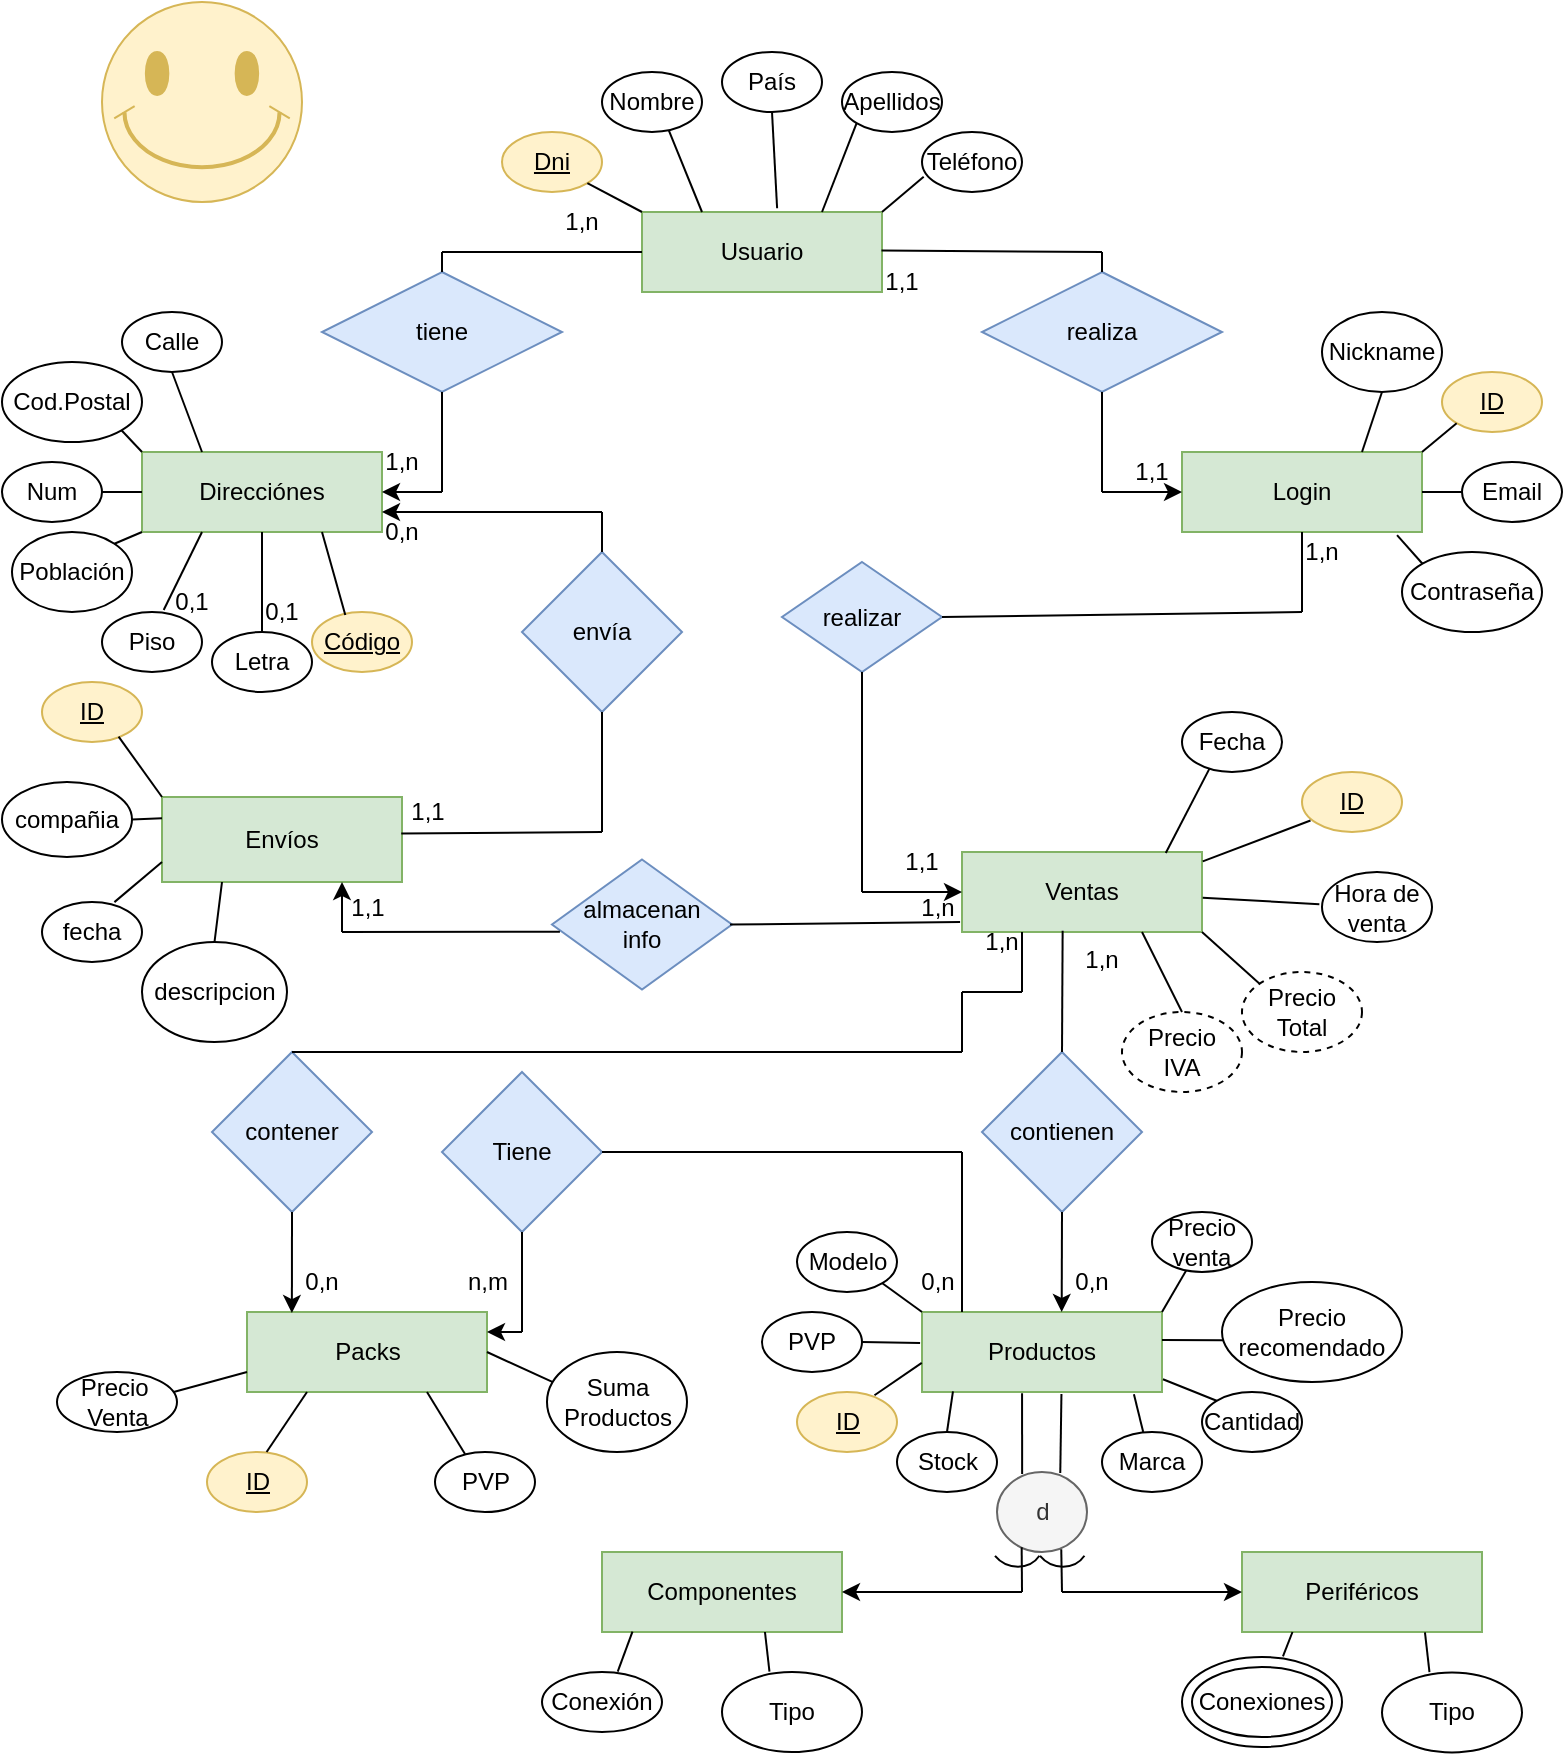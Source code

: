 <mxfile version="15.7.3" type="device"><diagram id="_kknxVskIEM-6P-uyv8n" name="Página-1"><mxGraphModel dx="1346" dy="979" grid="1" gridSize="10" guides="1" tooltips="1" connect="1" arrows="1" fold="1" page="1" pageScale="1" pageWidth="827" pageHeight="1169" math="0" shadow="0"><root><mxCell id="0"/><mxCell id="1" parent="0"/><mxCell id="7DflKbXrplyv-8Dv65Fw-1" value="Usuario" style="rounded=0;whiteSpace=wrap;html=1;fillColor=#d5e8d4;strokeColor=#82b366;" parent="1" vertex="1"><mxGeometry x="320" y="120" width="120" height="40" as="geometry"/></mxCell><mxCell id="7DflKbXrplyv-8Dv65Fw-2" value="Nombre" style="ellipse;whiteSpace=wrap;html=1;" parent="1" vertex="1"><mxGeometry x="300" y="50" width="50" height="30" as="geometry"/></mxCell><mxCell id="7DflKbXrplyv-8Dv65Fw-3" value="&lt;u&gt;Dni&lt;/u&gt;" style="ellipse;whiteSpace=wrap;html=1;fillColor=#fff2cc;strokeColor=#d6b656;" parent="1" vertex="1"><mxGeometry x="250" y="80" width="50" height="30" as="geometry"/></mxCell><mxCell id="7DflKbXrplyv-8Dv65Fw-4" value="Apellidos" style="ellipse;whiteSpace=wrap;html=1;" parent="1" vertex="1"><mxGeometry x="420" y="50" width="50" height="30" as="geometry"/></mxCell><mxCell id="7DflKbXrplyv-8Dv65Fw-5" value="País" style="ellipse;whiteSpace=wrap;html=1;" parent="1" vertex="1"><mxGeometry x="360" y="40" width="50" height="30" as="geometry"/></mxCell><mxCell id="7DflKbXrplyv-8Dv65Fw-6" value="Teléfono" style="ellipse;whiteSpace=wrap;html=1;" parent="1" vertex="1"><mxGeometry x="460" y="80" width="50" height="30" as="geometry"/></mxCell><mxCell id="7DflKbXrplyv-8Dv65Fw-7" value="" style="endArrow=none;html=1;rounded=0;exitX=1;exitY=1;exitDx=0;exitDy=0;entryX=0;entryY=0;entryDx=0;entryDy=0;" parent="1" source="7DflKbXrplyv-8Dv65Fw-3" target="7DflKbXrplyv-8Dv65Fw-1" edge="1"><mxGeometry width="50" height="50" relative="1" as="geometry"><mxPoint x="360" y="210" as="sourcePoint"/><mxPoint x="410" y="160" as="targetPoint"/></mxGeometry></mxCell><mxCell id="7DflKbXrplyv-8Dv65Fw-8" value="" style="endArrow=none;html=1;rounded=0;exitX=0.667;exitY=0.967;exitDx=0;exitDy=0;entryX=0.25;entryY=0;entryDx=0;entryDy=0;exitPerimeter=0;" parent="1" source="7DflKbXrplyv-8Dv65Fw-2" target="7DflKbXrplyv-8Dv65Fw-1" edge="1"><mxGeometry width="50" height="50" relative="1" as="geometry"><mxPoint x="360" y="210" as="sourcePoint"/><mxPoint x="410" y="160" as="targetPoint"/></mxGeometry></mxCell><mxCell id="7DflKbXrplyv-8Dv65Fw-9" value="" style="endArrow=none;html=1;rounded=0;exitX=0.5;exitY=1;exitDx=0;exitDy=0;entryX=0.563;entryY=-0.046;entryDx=0;entryDy=0;entryPerimeter=0;" parent="1" source="7DflKbXrplyv-8Dv65Fw-5" target="7DflKbXrplyv-8Dv65Fw-1" edge="1"><mxGeometry width="50" height="50" relative="1" as="geometry"><mxPoint x="360" y="210" as="sourcePoint"/><mxPoint x="410" y="160" as="targetPoint"/></mxGeometry></mxCell><mxCell id="7DflKbXrplyv-8Dv65Fw-10" value="" style="endArrow=none;html=1;rounded=0;entryX=0;entryY=1;entryDx=0;entryDy=0;" parent="1" target="7DflKbXrplyv-8Dv65Fw-4" edge="1"><mxGeometry width="50" height="50" relative="1" as="geometry"><mxPoint x="410" y="120" as="sourcePoint"/><mxPoint x="410" y="160" as="targetPoint"/></mxGeometry></mxCell><mxCell id="7DflKbXrplyv-8Dv65Fw-11" value="" style="endArrow=none;html=1;rounded=0;entryX=0.017;entryY=0.744;entryDx=0;entryDy=0;entryPerimeter=0;exitX=1;exitY=0;exitDx=0;exitDy=0;" parent="1" source="7DflKbXrplyv-8Dv65Fw-1" target="7DflKbXrplyv-8Dv65Fw-6" edge="1"><mxGeometry width="50" height="50" relative="1" as="geometry"><mxPoint x="360" y="210" as="sourcePoint"/><mxPoint x="410" y="160" as="targetPoint"/></mxGeometry></mxCell><mxCell id="7DflKbXrplyv-8Dv65Fw-12" value="Direcciónes" style="rounded=0;whiteSpace=wrap;html=1;fillColor=#d5e8d4;strokeColor=#82b366;" parent="1" vertex="1"><mxGeometry x="70" y="240" width="120" height="40" as="geometry"/></mxCell><mxCell id="7DflKbXrplyv-8Dv65Fw-13" value="tiene" style="rhombus;whiteSpace=wrap;html=1;fillColor=#dae8fc;strokeColor=#6c8ebf;" parent="1" vertex="1"><mxGeometry x="160" y="150" width="120" height="60" as="geometry"/></mxCell><mxCell id="7DflKbXrplyv-8Dv65Fw-14" value="" style="endArrow=none;html=1;rounded=0;exitX=0.5;exitY=0;exitDx=0;exitDy=0;" parent="1" source="7DflKbXrplyv-8Dv65Fw-13" edge="1"><mxGeometry width="50" height="50" relative="1" as="geometry"><mxPoint x="260" y="150" as="sourcePoint"/><mxPoint x="220" y="140" as="targetPoint"/></mxGeometry></mxCell><mxCell id="7DflKbXrplyv-8Dv65Fw-18" value="" style="endArrow=classic;html=1;rounded=0;entryX=1;entryY=0.5;entryDx=0;entryDy=0;" parent="1" target="7DflKbXrplyv-8Dv65Fw-12" edge="1"><mxGeometry width="50" height="50" relative="1" as="geometry"><mxPoint x="220" y="260" as="sourcePoint"/><mxPoint x="310" y="100" as="targetPoint"/></mxGeometry></mxCell><mxCell id="7DflKbXrplyv-8Dv65Fw-19" value="" style="endArrow=none;html=1;rounded=0;exitX=0.5;exitY=1;exitDx=0;exitDy=0;" parent="1" source="7DflKbXrplyv-8Dv65Fw-13" edge="1"><mxGeometry width="50" height="50" relative="1" as="geometry"><mxPoint x="260" y="150" as="sourcePoint"/><mxPoint x="220" y="260" as="targetPoint"/></mxGeometry></mxCell><mxCell id="7DflKbXrplyv-8Dv65Fw-26" value="realiza" style="rhombus;whiteSpace=wrap;html=1;fillColor=#dae8fc;strokeColor=#6c8ebf;" parent="1" vertex="1"><mxGeometry x="490" y="150" width="120" height="60" as="geometry"/></mxCell><mxCell id="7DflKbXrplyv-8Dv65Fw-27" value="" style="endArrow=none;html=1;rounded=0;exitX=0.5;exitY=0;exitDx=0;exitDy=0;" parent="1" source="7DflKbXrplyv-8Dv65Fw-26" edge="1"><mxGeometry width="50" height="50" relative="1" as="geometry"><mxPoint x="590" y="150" as="sourcePoint"/><mxPoint x="550" y="140" as="targetPoint"/></mxGeometry></mxCell><mxCell id="7DflKbXrplyv-8Dv65Fw-28" value="Login" style="rounded=0;whiteSpace=wrap;html=1;fillColor=#d5e8d4;strokeColor=#82b366;" parent="1" vertex="1"><mxGeometry x="590" y="240" width="120" height="40" as="geometry"/></mxCell><mxCell id="7DflKbXrplyv-8Dv65Fw-30" value="" style="endArrow=none;html=1;rounded=0;exitX=0.5;exitY=1;exitDx=0;exitDy=0;" parent="1" source="7DflKbXrplyv-8Dv65Fw-26" edge="1"><mxGeometry width="50" height="50" relative="1" as="geometry"><mxPoint x="450" y="230" as="sourcePoint"/><mxPoint x="550" y="260" as="targetPoint"/></mxGeometry></mxCell><mxCell id="7DflKbXrplyv-8Dv65Fw-31" value="" style="endArrow=classic;html=1;rounded=0;entryX=0;entryY=0.5;entryDx=0;entryDy=0;" parent="1" target="7DflKbXrplyv-8Dv65Fw-28" edge="1"><mxGeometry width="50" height="50" relative="1" as="geometry"><mxPoint x="550" y="260" as="sourcePoint"/><mxPoint x="500" y="180" as="targetPoint"/></mxGeometry></mxCell><mxCell id="7DflKbXrplyv-8Dv65Fw-36" value="Nickname" style="ellipse;whiteSpace=wrap;html=1;" parent="1" vertex="1"><mxGeometry x="660" y="170" width="60" height="40" as="geometry"/></mxCell><mxCell id="7DflKbXrplyv-8Dv65Fw-37" value="&lt;u&gt;ID&lt;/u&gt;" style="ellipse;whiteSpace=wrap;html=1;fillColor=#fff2cc;strokeColor=#d6b656;" parent="1" vertex="1"><mxGeometry x="720" y="200" width="50" height="30" as="geometry"/></mxCell><mxCell id="7DflKbXrplyv-8Dv65Fw-38" value="Email" style="ellipse;whiteSpace=wrap;html=1;" parent="1" vertex="1"><mxGeometry x="730" y="245" width="50" height="30" as="geometry"/></mxCell><mxCell id="7DflKbXrplyv-8Dv65Fw-39" value="Contraseña" style="ellipse;whiteSpace=wrap;html=1;" parent="1" vertex="1"><mxGeometry x="700" y="290" width="70" height="40" as="geometry"/></mxCell><mxCell id="7DflKbXrplyv-8Dv65Fw-40" value="" style="endArrow=none;html=1;rounded=0;entryX=0.5;entryY=1;entryDx=0;entryDy=0;exitX=0.75;exitY=0;exitDx=0;exitDy=0;" parent="1" source="7DflKbXrplyv-8Dv65Fw-28" target="7DflKbXrplyv-8Dv65Fw-36" edge="1"><mxGeometry width="50" height="50" relative="1" as="geometry"><mxPoint x="560" y="260" as="sourcePoint"/><mxPoint x="610" y="210" as="targetPoint"/></mxGeometry></mxCell><mxCell id="7DflKbXrplyv-8Dv65Fw-41" value="" style="endArrow=none;html=1;rounded=0;entryX=0;entryY=1;entryDx=0;entryDy=0;exitX=1;exitY=0;exitDx=0;exitDy=0;" parent="1" source="7DflKbXrplyv-8Dv65Fw-28" target="7DflKbXrplyv-8Dv65Fw-37" edge="1"><mxGeometry width="50" height="50" relative="1" as="geometry"><mxPoint x="560" y="260" as="sourcePoint"/><mxPoint x="610" y="210" as="targetPoint"/></mxGeometry></mxCell><mxCell id="7DflKbXrplyv-8Dv65Fw-42" value="" style="endArrow=none;html=1;rounded=0;entryX=0;entryY=0.5;entryDx=0;entryDy=0;exitX=1;exitY=0.5;exitDx=0;exitDy=0;" parent="1" source="7DflKbXrplyv-8Dv65Fw-28" target="7DflKbXrplyv-8Dv65Fw-38" edge="1"><mxGeometry width="50" height="50" relative="1" as="geometry"><mxPoint x="560" y="260" as="sourcePoint"/><mxPoint x="610" y="210" as="targetPoint"/></mxGeometry></mxCell><mxCell id="7DflKbXrplyv-8Dv65Fw-43" value="" style="endArrow=none;html=1;rounded=0;exitX=0;exitY=0;exitDx=0;exitDy=0;entryX=0.896;entryY=1.038;entryDx=0;entryDy=0;entryPerimeter=0;" parent="1" source="7DflKbXrplyv-8Dv65Fw-39" target="7DflKbXrplyv-8Dv65Fw-28" edge="1"><mxGeometry width="50" height="50" relative="1" as="geometry"><mxPoint x="560" y="260" as="sourcePoint"/><mxPoint x="610" y="210" as="targetPoint"/></mxGeometry></mxCell><mxCell id="7DflKbXrplyv-8Dv65Fw-44" value="Letra" style="ellipse;whiteSpace=wrap;html=1;" parent="1" vertex="1"><mxGeometry x="105" y="330" width="50" height="30" as="geometry"/></mxCell><mxCell id="7DflKbXrplyv-8Dv65Fw-45" value="Piso" style="ellipse;whiteSpace=wrap;html=1;" parent="1" vertex="1"><mxGeometry x="50" y="320" width="50" height="30" as="geometry"/></mxCell><mxCell id="7DflKbXrplyv-8Dv65Fw-46" value="Calle" style="ellipse;whiteSpace=wrap;html=1;" parent="1" vertex="1"><mxGeometry x="60" y="170" width="50" height="30" as="geometry"/></mxCell><mxCell id="7DflKbXrplyv-8Dv65Fw-47" value="Cod.Postal" style="ellipse;whiteSpace=wrap;html=1;" parent="1" vertex="1"><mxGeometry y="195" width="70" height="40" as="geometry"/></mxCell><mxCell id="7DflKbXrplyv-8Dv65Fw-48" value="Num" style="ellipse;whiteSpace=wrap;html=1;" parent="1" vertex="1"><mxGeometry y="245" width="50" height="30" as="geometry"/></mxCell><mxCell id="7DflKbXrplyv-8Dv65Fw-49" value="Población" style="ellipse;whiteSpace=wrap;html=1;" parent="1" vertex="1"><mxGeometry x="5" y="280" width="60" height="40" as="geometry"/></mxCell><mxCell id="7DflKbXrplyv-8Dv65Fw-50" value="" style="endArrow=none;html=1;rounded=0;exitX=0.5;exitY=1;exitDx=0;exitDy=0;entryX=0.25;entryY=0;entryDx=0;entryDy=0;" parent="1" source="7DflKbXrplyv-8Dv65Fw-46" target="7DflKbXrplyv-8Dv65Fw-12" edge="1"><mxGeometry width="50" height="50" relative="1" as="geometry"><mxPoint x="300" y="260" as="sourcePoint"/><mxPoint x="350" y="210" as="targetPoint"/></mxGeometry></mxCell><mxCell id="7DflKbXrplyv-8Dv65Fw-51" value="" style="endArrow=none;html=1;rounded=0;exitX=1;exitY=1;exitDx=0;exitDy=0;entryX=0;entryY=0;entryDx=0;entryDy=0;" parent="1" source="7DflKbXrplyv-8Dv65Fw-47" target="7DflKbXrplyv-8Dv65Fw-12" edge="1"><mxGeometry width="50" height="50" relative="1" as="geometry"><mxPoint x="300" y="260" as="sourcePoint"/><mxPoint x="350" y="210" as="targetPoint"/></mxGeometry></mxCell><mxCell id="7DflKbXrplyv-8Dv65Fw-52" value="" style="endArrow=none;html=1;rounded=0;exitX=1;exitY=0;exitDx=0;exitDy=0;entryX=0;entryY=1;entryDx=0;entryDy=0;" parent="1" source="7DflKbXrplyv-8Dv65Fw-49" target="7DflKbXrplyv-8Dv65Fw-12" edge="1"><mxGeometry width="50" height="50" relative="1" as="geometry"><mxPoint x="300" y="260" as="sourcePoint"/><mxPoint x="350" y="210" as="targetPoint"/></mxGeometry></mxCell><mxCell id="7DflKbXrplyv-8Dv65Fw-53" value="" style="endArrow=none;html=1;rounded=0;exitX=1;exitY=0.5;exitDx=0;exitDy=0;" parent="1" source="7DflKbXrplyv-8Dv65Fw-48" edge="1"><mxGeometry width="50" height="50" relative="1" as="geometry"><mxPoint x="300" y="260" as="sourcePoint"/><mxPoint x="70" y="260" as="targetPoint"/></mxGeometry></mxCell><mxCell id="7DflKbXrplyv-8Dv65Fw-54" value="" style="endArrow=none;html=1;rounded=0;exitX=0.617;exitY=-0.033;exitDx=0;exitDy=0;exitPerimeter=0;entryX=0.25;entryY=1;entryDx=0;entryDy=0;" parent="1" source="7DflKbXrplyv-8Dv65Fw-45" target="7DflKbXrplyv-8Dv65Fw-12" edge="1"><mxGeometry width="50" height="50" relative="1" as="geometry"><mxPoint x="300" y="260" as="sourcePoint"/><mxPoint x="350" y="210" as="targetPoint"/></mxGeometry></mxCell><mxCell id="7DflKbXrplyv-8Dv65Fw-55" value="" style="endArrow=none;html=1;rounded=0;exitX=0.5;exitY=0;exitDx=0;exitDy=0;entryX=0.5;entryY=1;entryDx=0;entryDy=0;" parent="1" source="7DflKbXrplyv-8Dv65Fw-44" target="7DflKbXrplyv-8Dv65Fw-12" edge="1"><mxGeometry width="50" height="50" relative="1" as="geometry"><mxPoint x="300" y="260" as="sourcePoint"/><mxPoint x="350" y="210" as="targetPoint"/></mxGeometry></mxCell><mxCell id="7DflKbXrplyv-8Dv65Fw-56" value="&lt;u&gt;Código&lt;/u&gt;" style="ellipse;whiteSpace=wrap;html=1;fillColor=#fff2cc;strokeColor=#d6b656;" parent="1" vertex="1"><mxGeometry x="155" y="320" width="50" height="30" as="geometry"/></mxCell><mxCell id="7DflKbXrplyv-8Dv65Fw-57" value="" style="endArrow=none;html=1;rounded=0;exitX=0.333;exitY=0.05;exitDx=0;exitDy=0;exitPerimeter=0;entryX=0.75;entryY=1;entryDx=0;entryDy=0;" parent="1" source="7DflKbXrplyv-8Dv65Fw-56" target="7DflKbXrplyv-8Dv65Fw-12" edge="1"><mxGeometry width="50" height="50" relative="1" as="geometry"><mxPoint x="300" y="260" as="sourcePoint"/><mxPoint x="350" y="210" as="targetPoint"/></mxGeometry></mxCell><mxCell id="7DflKbXrplyv-8Dv65Fw-58" value="Ventas" style="rounded=0;whiteSpace=wrap;html=1;fillColor=#d5e8d4;strokeColor=#82b366;" parent="1" vertex="1"><mxGeometry x="480" y="440" width="120" height="40" as="geometry"/></mxCell><mxCell id="7DflKbXrplyv-8Dv65Fw-60" value="&lt;u&gt;ID&lt;/u&gt;" style="ellipse;whiteSpace=wrap;html=1;fillColor=#fff2cc;strokeColor=#d6b656;" parent="1" vertex="1"><mxGeometry x="650" y="400" width="50" height="30" as="geometry"/></mxCell><mxCell id="7DflKbXrplyv-8Dv65Fw-61" value="Fecha" style="ellipse;whiteSpace=wrap;html=1;" parent="1" vertex="1"><mxGeometry x="590" y="370" width="50" height="30" as="geometry"/></mxCell><mxCell id="7DflKbXrplyv-8Dv65Fw-62" value="Hora de venta" style="ellipse;whiteSpace=wrap;html=1;" parent="1" vertex="1"><mxGeometry x="660" y="450" width="55" height="35" as="geometry"/></mxCell><mxCell id="7DflKbXrplyv-8Dv65Fw-63" value="Precio Total" style="ellipse;whiteSpace=wrap;html=1;dashed=1;" parent="1" vertex="1"><mxGeometry x="620" y="500" width="60" height="40" as="geometry"/></mxCell><mxCell id="7DflKbXrplyv-8Dv65Fw-64" value="Precio&lt;br&gt;IVA" style="ellipse;whiteSpace=wrap;html=1;dashed=1;" parent="1" vertex="1"><mxGeometry x="560" y="520" width="60" height="40" as="geometry"/></mxCell><mxCell id="7DflKbXrplyv-8Dv65Fw-65" value="" style="endArrow=none;html=1;rounded=0;exitX=0.849;exitY=0.013;exitDx=0;exitDy=0;entryX=0.276;entryY=0.94;entryDx=0;entryDy=0;exitPerimeter=0;entryPerimeter=0;" parent="1" source="7DflKbXrplyv-8Dv65Fw-58" target="7DflKbXrplyv-8Dv65Fw-61" edge="1"><mxGeometry width="50" height="50" relative="1" as="geometry"><mxPoint x="460" y="430" as="sourcePoint"/><mxPoint x="510" y="380" as="targetPoint"/></mxGeometry></mxCell><mxCell id="7DflKbXrplyv-8Dv65Fw-67" value="" style="endArrow=none;html=1;rounded=0;entryX=0.085;entryY=0.809;entryDx=0;entryDy=0;entryPerimeter=0;exitX=1.003;exitY=0.118;exitDx=0;exitDy=0;exitPerimeter=0;" parent="1" source="7DflKbXrplyv-8Dv65Fw-58" target="7DflKbXrplyv-8Dv65Fw-60" edge="1"><mxGeometry width="50" height="50" relative="1" as="geometry"><mxPoint x="550" y="440" as="sourcePoint"/><mxPoint x="600" y="390" as="targetPoint"/></mxGeometry></mxCell><mxCell id="7DflKbXrplyv-8Dv65Fw-68" value="" style="endArrow=none;html=1;rounded=0;exitX=-0.024;exitY=0.46;exitDx=0;exitDy=0;exitPerimeter=0;entryX=1.003;entryY=0.572;entryDx=0;entryDy=0;entryPerimeter=0;" parent="1" source="7DflKbXrplyv-8Dv65Fw-62" target="7DflKbXrplyv-8Dv65Fw-58" edge="1"><mxGeometry width="50" height="50" relative="1" as="geometry"><mxPoint x="580" y="460" as="sourcePoint"/><mxPoint x="630" y="410" as="targetPoint"/></mxGeometry></mxCell><mxCell id="7DflKbXrplyv-8Dv65Fw-69" value="" style="endArrow=none;html=1;rounded=0;exitX=0;exitY=0;exitDx=0;exitDy=0;entryX=1;entryY=1;entryDx=0;entryDy=0;" parent="1" source="7DflKbXrplyv-8Dv65Fw-63" target="7DflKbXrplyv-8Dv65Fw-58" edge="1"><mxGeometry width="50" height="50" relative="1" as="geometry"><mxPoint x="580" y="460" as="sourcePoint"/><mxPoint x="630" y="410" as="targetPoint"/></mxGeometry></mxCell><mxCell id="7DflKbXrplyv-8Dv65Fw-70" value="realizar" style="rhombus;whiteSpace=wrap;html=1;fillColor=#dae8fc;strokeColor=#6c8ebf;" parent="1" vertex="1"><mxGeometry x="390" y="295" width="80" height="55" as="geometry"/></mxCell><mxCell id="7DflKbXrplyv-8Dv65Fw-72" value="" style="endArrow=classic;html=1;rounded=0;entryX=0;entryY=0.5;entryDx=0;entryDy=0;" parent="1" target="7DflKbXrplyv-8Dv65Fw-58" edge="1"><mxGeometry width="50" height="50" relative="1" as="geometry"><mxPoint x="430" y="460" as="sourcePoint"/><mxPoint x="520" y="360" as="targetPoint"/></mxGeometry></mxCell><mxCell id="7DflKbXrplyv-8Dv65Fw-73" value="" style="endArrow=none;html=1;rounded=0;entryX=0.5;entryY=1;entryDx=0;entryDy=0;" parent="1" target="7DflKbXrplyv-8Dv65Fw-70" edge="1"><mxGeometry width="50" height="50" relative="1" as="geometry"><mxPoint x="430" y="460" as="sourcePoint"/><mxPoint x="520" y="360" as="targetPoint"/></mxGeometry></mxCell><mxCell id="7DflKbXrplyv-8Dv65Fw-74" value="1,n" style="text;html=1;strokeColor=none;fillColor=none;align=center;verticalAlign=middle;whiteSpace=wrap;rounded=0;" parent="1" vertex="1"><mxGeometry x="630" y="275" width="60" height="30" as="geometry"/></mxCell><mxCell id="7DflKbXrplyv-8Dv65Fw-75" value="1,1" style="text;html=1;strokeColor=none;fillColor=none;align=center;verticalAlign=middle;whiteSpace=wrap;rounded=0;" parent="1" vertex="1"><mxGeometry x="430" y="430" width="60" height="30" as="geometry"/></mxCell><mxCell id="7DflKbXrplyv-8Dv65Fw-76" value="Productos" style="rounded=0;whiteSpace=wrap;html=1;fillColor=#d5e8d4;strokeColor=#82b366;" parent="1" vertex="1"><mxGeometry x="460" y="670" width="120" height="40" as="geometry"/></mxCell><mxCell id="7DflKbXrplyv-8Dv65Fw-77" value="d" style="ellipse;whiteSpace=wrap;html=1;fillColor=#f5f5f5;fontColor=#333333;strokeColor=#666666;" parent="1" vertex="1"><mxGeometry x="497.5" y="750" width="45" height="40" as="geometry"/></mxCell><mxCell id="7DflKbXrplyv-8Dv65Fw-78" value="" style="endArrow=none;html=1;rounded=0;exitX=0.417;exitY=1.017;exitDx=0;exitDy=0;exitPerimeter=0;entryX=0.279;entryY=0.025;entryDx=0;entryDy=0;entryPerimeter=0;" parent="1" source="7DflKbXrplyv-8Dv65Fw-76" target="7DflKbXrplyv-8Dv65Fw-77" edge="1"><mxGeometry width="50" height="50" relative="1" as="geometry"><mxPoint x="460" y="790" as="sourcePoint"/><mxPoint x="510" y="740" as="targetPoint"/></mxGeometry></mxCell><mxCell id="7DflKbXrplyv-8Dv65Fw-79" value="" style="endArrow=none;html=1;rounded=0;entryX=0.703;entryY=0.013;entryDx=0;entryDy=0;entryPerimeter=0;exitX=0.581;exitY=1.025;exitDx=0;exitDy=0;exitPerimeter=0;" parent="1" source="7DflKbXrplyv-8Dv65Fw-76" target="7DflKbXrplyv-8Dv65Fw-77" edge="1"><mxGeometry width="50" height="50" relative="1" as="geometry"><mxPoint x="450" y="780" as="sourcePoint"/><mxPoint x="500" y="730" as="targetPoint"/></mxGeometry></mxCell><mxCell id="7DflKbXrplyv-8Dv65Fw-80" value="Componentes" style="rounded=0;whiteSpace=wrap;html=1;fillColor=#d5e8d4;strokeColor=#82b366;" parent="1" vertex="1"><mxGeometry x="300" y="790" width="120" height="40" as="geometry"/></mxCell><mxCell id="7DflKbXrplyv-8Dv65Fw-81" value="Periféricos" style="rounded=0;whiteSpace=wrap;html=1;fillColor=#d5e8d4;strokeColor=#82b366;" parent="1" vertex="1"><mxGeometry x="620" y="790" width="120" height="40" as="geometry"/></mxCell><mxCell id="7DflKbXrplyv-8Dv65Fw-82" value="" style="endArrow=none;html=1;rounded=0;exitX=0.274;exitY=0.942;exitDx=0;exitDy=0;exitPerimeter=0;" parent="1" source="7DflKbXrplyv-8Dv65Fw-77" edge="1"><mxGeometry width="50" height="50" relative="1" as="geometry"><mxPoint x="510" y="790" as="sourcePoint"/><mxPoint x="510" y="810" as="targetPoint"/></mxGeometry></mxCell><mxCell id="7DflKbXrplyv-8Dv65Fw-83" value="" style="endArrow=none;html=1;rounded=0;exitX=0.714;exitY=0.966;exitDx=0;exitDy=0;exitPerimeter=0;" parent="1" source="7DflKbXrplyv-8Dv65Fw-77" edge="1"><mxGeometry width="50" height="50" relative="1" as="geometry"><mxPoint x="470" y="800" as="sourcePoint"/><mxPoint x="530" y="810" as="targetPoint"/></mxGeometry></mxCell><mxCell id="7DflKbXrplyv-8Dv65Fw-84" value="" style="endArrow=classic;html=1;rounded=0;entryX=1;entryY=0.5;entryDx=0;entryDy=0;" parent="1" target="7DflKbXrplyv-8Dv65Fw-80" edge="1"><mxGeometry width="50" height="50" relative="1" as="geometry"><mxPoint x="510" y="810" as="sourcePoint"/><mxPoint x="520" y="740" as="targetPoint"/></mxGeometry></mxCell><mxCell id="7DflKbXrplyv-8Dv65Fw-85" value="" style="endArrow=classic;html=1;rounded=0;entryX=0;entryY=0.5;entryDx=0;entryDy=0;" parent="1" target="7DflKbXrplyv-8Dv65Fw-81" edge="1"><mxGeometry width="50" height="50" relative="1" as="geometry"><mxPoint x="530" y="810" as="sourcePoint"/><mxPoint x="570" y="740" as="targetPoint"/></mxGeometry></mxCell><mxCell id="7DflKbXrplyv-8Dv65Fw-86" value="Modelo" style="ellipse;whiteSpace=wrap;html=1;" parent="1" vertex="1"><mxGeometry x="397.5" y="630" width="50" height="30" as="geometry"/></mxCell><mxCell id="7DflKbXrplyv-8Dv65Fw-87" value="PVP" style="ellipse;whiteSpace=wrap;html=1;" parent="1" vertex="1"><mxGeometry x="380" y="670" width="50" height="30" as="geometry"/></mxCell><mxCell id="7DflKbXrplyv-8Dv65Fw-88" value="&lt;u&gt;ID&lt;/u&gt;" style="ellipse;whiteSpace=wrap;html=1;fillColor=#fff2cc;strokeColor=#d6b656;" parent="1" vertex="1"><mxGeometry x="397.5" y="710" width="50" height="30" as="geometry"/></mxCell><mxCell id="7DflKbXrplyv-8Dv65Fw-89" value="Stock" style="ellipse;whiteSpace=wrap;html=1;" parent="1" vertex="1"><mxGeometry x="447.5" y="730" width="50" height="30" as="geometry"/></mxCell><mxCell id="7DflKbXrplyv-8Dv65Fw-90" value="Precio&lt;br&gt;venta" style="ellipse;whiteSpace=wrap;html=1;" parent="1" vertex="1"><mxGeometry x="575" y="620" width="50" height="30" as="geometry"/></mxCell><mxCell id="7DflKbXrplyv-8Dv65Fw-91" value="Cantidad" style="ellipse;whiteSpace=wrap;html=1;" parent="1" vertex="1"><mxGeometry x="600" y="710" width="50" height="30" as="geometry"/></mxCell><mxCell id="7DflKbXrplyv-8Dv65Fw-92" value="Marca" style="ellipse;whiteSpace=wrap;html=1;" parent="1" vertex="1"><mxGeometry x="550" y="730" width="50" height="30" as="geometry"/></mxCell><mxCell id="7DflKbXrplyv-8Dv65Fw-93" value="Precio&lt;br&gt;recomendado" style="ellipse;whiteSpace=wrap;html=1;" parent="1" vertex="1"><mxGeometry x="610" y="655" width="90" height="50" as="geometry"/></mxCell><mxCell id="7DflKbXrplyv-8Dv65Fw-94" value="" style="endArrow=none;html=1;rounded=0;entryX=0;entryY=0;entryDx=0;entryDy=0;exitX=1;exitY=1;exitDx=0;exitDy=0;" parent="1" source="7DflKbXrplyv-8Dv65Fw-86" target="7DflKbXrplyv-8Dv65Fw-76" edge="1"><mxGeometry width="50" height="50" relative="1" as="geometry"><mxPoint x="430" y="660" as="sourcePoint"/><mxPoint x="410" y="660" as="targetPoint"/></mxGeometry></mxCell><mxCell id="7DflKbXrplyv-8Dv65Fw-95" value="" style="endArrow=none;html=1;rounded=0;exitX=1;exitY=0.5;exitDx=0;exitDy=0;entryX=-0.008;entryY=0.386;entryDx=0;entryDy=0;entryPerimeter=0;" parent="1" source="7DflKbXrplyv-8Dv65Fw-87" target="7DflKbXrplyv-8Dv65Fw-76" edge="1"><mxGeometry width="50" height="50" relative="1" as="geometry"><mxPoint x="370" y="700" as="sourcePoint"/><mxPoint x="420" y="650" as="targetPoint"/></mxGeometry></mxCell><mxCell id="7DflKbXrplyv-8Dv65Fw-96" value="" style="endArrow=none;html=1;rounded=0;exitX=-0.001;exitY=0.636;exitDx=0;exitDy=0;exitPerimeter=0;entryX=0.775;entryY=0.054;entryDx=0;entryDy=0;entryPerimeter=0;" parent="1" source="7DflKbXrplyv-8Dv65Fw-76" target="7DflKbXrplyv-8Dv65Fw-88" edge="1"><mxGeometry width="50" height="50" relative="1" as="geometry"><mxPoint x="370" y="700" as="sourcePoint"/><mxPoint x="420" y="650" as="targetPoint"/></mxGeometry></mxCell><mxCell id="7DflKbXrplyv-8Dv65Fw-97" value="" style="endArrow=none;html=1;rounded=0;exitX=0.5;exitY=0;exitDx=0;exitDy=0;entryX=0.129;entryY=0.991;entryDx=0;entryDy=0;entryPerimeter=0;" parent="1" source="7DflKbXrplyv-8Dv65Fw-89" target="7DflKbXrplyv-8Dv65Fw-76" edge="1"><mxGeometry width="50" height="50" relative="1" as="geometry"><mxPoint x="370" y="700" as="sourcePoint"/><mxPoint x="420" y="650" as="targetPoint"/></mxGeometry></mxCell><mxCell id="7DflKbXrplyv-8Dv65Fw-98" value="" style="endArrow=none;html=1;rounded=0;exitX=0.412;exitY=0;exitDx=0;exitDy=0;exitPerimeter=0;entryX=0.883;entryY=1.028;entryDx=0;entryDy=0;entryPerimeter=0;" parent="1" source="7DflKbXrplyv-8Dv65Fw-92" target="7DflKbXrplyv-8Dv65Fw-76" edge="1"><mxGeometry width="50" height="50" relative="1" as="geometry"><mxPoint x="530" y="680" as="sourcePoint"/><mxPoint x="580" y="630" as="targetPoint"/></mxGeometry></mxCell><mxCell id="7DflKbXrplyv-8Dv65Fw-99" value="" style="endArrow=none;html=1;rounded=0;exitX=0;exitY=0;exitDx=0;exitDy=0;entryX=1.004;entryY=0.84;entryDx=0;entryDy=0;entryPerimeter=0;" parent="1" source="7DflKbXrplyv-8Dv65Fw-91" target="7DflKbXrplyv-8Dv65Fw-76" edge="1"><mxGeometry width="50" height="50" relative="1" as="geometry"><mxPoint x="530" y="710" as="sourcePoint"/><mxPoint x="580" y="660" as="targetPoint"/></mxGeometry></mxCell><mxCell id="7DflKbXrplyv-8Dv65Fw-100" value="" style="endArrow=none;html=1;rounded=0;entryX=0.006;entryY=0.583;entryDx=0;entryDy=0;entryPerimeter=0;" parent="1" target="7DflKbXrplyv-8Dv65Fw-93" edge="1"><mxGeometry width="50" height="50" relative="1" as="geometry"><mxPoint x="580" y="684" as="sourcePoint"/><mxPoint x="590" y="670" as="targetPoint"/></mxGeometry></mxCell><mxCell id="7DflKbXrplyv-8Dv65Fw-102" value="" style="endArrow=none;html=1;rounded=0;exitX=1;exitY=0;exitDx=0;exitDy=0;entryX=0.343;entryY=0.972;entryDx=0;entryDy=0;entryPerimeter=0;" parent="1" source="7DflKbXrplyv-8Dv65Fw-76" target="7DflKbXrplyv-8Dv65Fw-90" edge="1"><mxGeometry width="50" height="50" relative="1" as="geometry"><mxPoint x="540" y="720" as="sourcePoint"/><mxPoint x="590" y="670" as="targetPoint"/></mxGeometry></mxCell><mxCell id="7DflKbXrplyv-8Dv65Fw-104" value="Conexión" style="ellipse;whiteSpace=wrap;html=1;" parent="1" vertex="1"><mxGeometry x="270" y="850" width="60" height="30" as="geometry"/></mxCell><mxCell id="7DflKbXrplyv-8Dv65Fw-105" value="" style="endArrow=none;html=1;rounded=0;entryX=1;entryY=0.5;entryDx=0;entryDy=0;" parent="1" target="7DflKbXrplyv-8Dv65Fw-70" edge="1"><mxGeometry width="50" height="50" relative="1" as="geometry"><mxPoint x="650" y="320" as="sourcePoint"/><mxPoint x="470" y="320" as="targetPoint"/></mxGeometry></mxCell><mxCell id="7DflKbXrplyv-8Dv65Fw-106" value="Tipo" style="ellipse;whiteSpace=wrap;html=1;" parent="1" vertex="1"><mxGeometry x="360" y="850" width="70" height="40" as="geometry"/></mxCell><mxCell id="7DflKbXrplyv-8Dv65Fw-108" value="" style="endArrow=none;html=1;rounded=0;exitX=0.339;exitY=-0.004;exitDx=0;exitDy=0;exitPerimeter=0;entryX=0.679;entryY=1;entryDx=0;entryDy=0;entryPerimeter=0;" parent="1" source="7DflKbXrplyv-8Dv65Fw-106" target="7DflKbXrplyv-8Dv65Fw-80" edge="1"><mxGeometry width="50" height="50" relative="1" as="geometry"><mxPoint x="460" y="830" as="sourcePoint"/><mxPoint x="510" y="780" as="targetPoint"/></mxGeometry></mxCell><mxCell id="7DflKbXrplyv-8Dv65Fw-109" value="" style="endArrow=none;html=1;rounded=0;exitX=0.631;exitY=-0.006;exitDx=0;exitDy=0;exitPerimeter=0;entryX=0.127;entryY=0.995;entryDx=0;entryDy=0;entryPerimeter=0;" parent="1" source="7DflKbXrplyv-8Dv65Fw-104" target="7DflKbXrplyv-8Dv65Fw-80" edge="1"><mxGeometry width="50" height="50" relative="1" as="geometry"><mxPoint x="270" y="860" as="sourcePoint"/><mxPoint x="320" y="810" as="targetPoint"/></mxGeometry></mxCell><mxCell id="7DflKbXrplyv-8Dv65Fw-110" value="Conexión" style="ellipse;whiteSpace=wrap;html=1;" parent="1" vertex="1"><mxGeometry x="590" y="842.5" width="80" height="45" as="geometry"/></mxCell><mxCell id="7DflKbXrplyv-8Dv65Fw-111" value="Tipo" style="ellipse;whiteSpace=wrap;html=1;" parent="1" vertex="1"><mxGeometry x="690" y="850.2" width="70" height="40" as="geometry"/></mxCell><mxCell id="7DflKbXrplyv-8Dv65Fw-113" value="" style="endArrow=none;html=1;rounded=0;exitX=0.339;exitY=-0.004;exitDx=0;exitDy=0;exitPerimeter=0;entryX=0.679;entryY=1;entryDx=0;entryDy=0;entryPerimeter=0;" parent="1" source="7DflKbXrplyv-8Dv65Fw-111" edge="1"><mxGeometry width="50" height="50" relative="1" as="geometry"><mxPoint x="790" y="830.2" as="sourcePoint"/><mxPoint x="711.48" y="830.2" as="targetPoint"/></mxGeometry></mxCell><mxCell id="7DflKbXrplyv-8Dv65Fw-114" value="" style="endArrow=none;html=1;rounded=0;exitX=0.631;exitY=-0.006;exitDx=0;exitDy=0;exitPerimeter=0;entryX=0.127;entryY=0.995;entryDx=0;entryDy=0;entryPerimeter=0;" parent="1" source="7DflKbXrplyv-8Dv65Fw-110" edge="1"><mxGeometry width="50" height="50" relative="1" as="geometry"><mxPoint x="600" y="860.2" as="sourcePoint"/><mxPoint x="645.24" y="830" as="targetPoint"/></mxGeometry></mxCell><mxCell id="7DflKbXrplyv-8Dv65Fw-115" value="Conexiones" style="ellipse;whiteSpace=wrap;html=1;" parent="1" vertex="1"><mxGeometry x="595" y="847.5" width="70" height="35" as="geometry"/></mxCell><mxCell id="7DflKbXrplyv-8Dv65Fw-116" value="Packs" style="rounded=0;whiteSpace=wrap;html=1;fillColor=#d5e8d4;strokeColor=#82b366;" parent="1" vertex="1"><mxGeometry x="122.5" y="670" width="120" height="40" as="geometry"/></mxCell><mxCell id="7DflKbXrplyv-8Dv65Fw-122" value="Precio&amp;nbsp;&lt;br&gt;Venta" style="ellipse;whiteSpace=wrap;html=1;" parent="1" vertex="1"><mxGeometry x="27.5" y="700" width="60" height="30" as="geometry"/></mxCell><mxCell id="7DflKbXrplyv-8Dv65Fw-123" value="&lt;u&gt;ID&lt;/u&gt;" style="ellipse;whiteSpace=wrap;html=1;fillColor=#fff2cc;strokeColor=#d6b656;" parent="1" vertex="1"><mxGeometry x="102.5" y="740" width="50" height="30" as="geometry"/></mxCell><mxCell id="7DflKbXrplyv-8Dv65Fw-124" value="PVP" style="ellipse;whiteSpace=wrap;html=1;" parent="1" vertex="1"><mxGeometry x="216.5" y="740" width="50" height="30" as="geometry"/></mxCell><mxCell id="7DflKbXrplyv-8Dv65Fw-125" value="Suma&lt;br&gt;Productos" style="ellipse;whiteSpace=wrap;html=1;" parent="1" vertex="1"><mxGeometry x="272.5" y="690" width="70" height="50" as="geometry"/></mxCell><mxCell id="7DflKbXrplyv-8Dv65Fw-126" value="" style="endArrow=none;html=1;rounded=0;exitX=0.972;exitY=0.333;exitDx=0;exitDy=0;entryX=0;entryY=0.75;entryDx=0;entryDy=0;exitPerimeter=0;" parent="1" source="7DflKbXrplyv-8Dv65Fw-122" target="7DflKbXrplyv-8Dv65Fw-116" edge="1"><mxGeometry width="50" height="50" relative="1" as="geometry"><mxPoint x="112.5" y="720" as="sourcePoint"/><mxPoint x="162.5" y="670" as="targetPoint"/></mxGeometry></mxCell><mxCell id="7DflKbXrplyv-8Dv65Fw-127" value="" style="endArrow=none;html=1;rounded=0;exitX=0.596;exitY=0;exitDx=0;exitDy=0;exitPerimeter=0;entryX=0.25;entryY=1;entryDx=0;entryDy=0;" parent="1" source="7DflKbXrplyv-8Dv65Fw-123" target="7DflKbXrplyv-8Dv65Fw-116" edge="1"><mxGeometry width="50" height="50" relative="1" as="geometry"><mxPoint x="82.5" y="740" as="sourcePoint"/><mxPoint x="132.5" y="690" as="targetPoint"/></mxGeometry></mxCell><mxCell id="7DflKbXrplyv-8Dv65Fw-128" value="" style="endArrow=none;html=1;rounded=0;exitX=0.3;exitY=0.033;exitDx=0;exitDy=0;entryX=0.75;entryY=1;entryDx=0;entryDy=0;exitPerimeter=0;" parent="1" source="7DflKbXrplyv-8Dv65Fw-124" target="7DflKbXrplyv-8Dv65Fw-116" edge="1"><mxGeometry width="50" height="50" relative="1" as="geometry"><mxPoint x="152.5" y="740" as="sourcePoint"/><mxPoint x="202.5" y="690" as="targetPoint"/></mxGeometry></mxCell><mxCell id="7DflKbXrplyv-8Dv65Fw-129" value="" style="endArrow=none;html=1;rounded=0;entryX=0.038;entryY=0.299;entryDx=0;entryDy=0;entryPerimeter=0;exitX=1;exitY=0.5;exitDx=0;exitDy=0;" parent="1" source="7DflKbXrplyv-8Dv65Fw-116" target="7DflKbXrplyv-8Dv65Fw-125" edge="1"><mxGeometry width="50" height="50" relative="1" as="geometry"><mxPoint x="252.5" y="680" as="sourcePoint"/><mxPoint x="202.5" y="690" as="targetPoint"/></mxGeometry></mxCell><mxCell id="7DflKbXrplyv-8Dv65Fw-172" value="Tiene" style="rhombus;whiteSpace=wrap;html=1;fillColor=#dae8fc;strokeColor=#6c8ebf;" parent="1" vertex="1"><mxGeometry x="220" y="550" width="80" height="80" as="geometry"/></mxCell><mxCell id="7DflKbXrplyv-8Dv65Fw-173" value="" style="endArrow=none;html=1;rounded=0;exitX=0.5;exitY=1;exitDx=0;exitDy=0;" parent="1" source="7DflKbXrplyv-8Dv65Fw-172" edge="1"><mxGeometry width="50" height="50" relative="1" as="geometry"><mxPoint x="240" y="520" as="sourcePoint"/><mxPoint x="260" y="680" as="targetPoint"/></mxGeometry></mxCell><mxCell id="7DflKbXrplyv-8Dv65Fw-174" value="" style="endArrow=classic;html=1;rounded=0;entryX=1;entryY=0.25;entryDx=0;entryDy=0;" parent="1" target="7DflKbXrplyv-8Dv65Fw-116" edge="1"><mxGeometry width="50" height="50" relative="1" as="geometry"><mxPoint x="260" y="680" as="sourcePoint"/><mxPoint x="190" y="490" as="targetPoint"/></mxGeometry></mxCell><mxCell id="7DflKbXrplyv-8Dv65Fw-175" value="" style="endArrow=none;html=1;rounded=0;exitX=1;exitY=0.5;exitDx=0;exitDy=0;" parent="1" source="7DflKbXrplyv-8Dv65Fw-172" edge="1"><mxGeometry width="50" height="50" relative="1" as="geometry"><mxPoint x="410" y="550" as="sourcePoint"/><mxPoint x="480" y="590" as="targetPoint"/></mxGeometry></mxCell><mxCell id="7DflKbXrplyv-8Dv65Fw-177" value="n,m" style="text;html=1;strokeColor=none;fillColor=none;align=center;verticalAlign=middle;whiteSpace=wrap;rounded=0;" parent="1" vertex="1"><mxGeometry x="212.5" y="640" width="60" height="30" as="geometry"/></mxCell><mxCell id="7DflKbXrplyv-8Dv65Fw-178" value="0,n" style="text;html=1;strokeColor=none;fillColor=none;align=center;verticalAlign=middle;whiteSpace=wrap;rounded=0;" parent="1" vertex="1"><mxGeometry x="437.5" y="640" width="60" height="30" as="geometry"/></mxCell><mxCell id="7DflKbXrplyv-8Dv65Fw-179" value="" style="endArrow=none;html=1;rounded=0;entryX=0.5;entryY=0;entryDx=0;entryDy=0;exitX=0.75;exitY=1;exitDx=0;exitDy=0;" parent="1" source="7DflKbXrplyv-8Dv65Fw-58" target="7DflKbXrplyv-8Dv65Fw-64" edge="1"><mxGeometry width="50" height="50" relative="1" as="geometry"><mxPoint x="360" y="580" as="sourcePoint"/><mxPoint x="410" y="530" as="targetPoint"/></mxGeometry></mxCell><mxCell id="jfQyHvHd9h9pf3Z2T7m5-1" value="Envíos" style="rounded=0;whiteSpace=wrap;html=1;fillColor=#d5e8d4;strokeColor=#82b366;" vertex="1" parent="1"><mxGeometry x="80" y="412.5" width="120" height="42.5" as="geometry"/></mxCell><mxCell id="jfQyHvHd9h9pf3Z2T7m5-2" value="&lt;u&gt;ID&lt;/u&gt;" style="ellipse;whiteSpace=wrap;html=1;fillColor=#fff2cc;strokeColor=#d6b656;" vertex="1" parent="1"><mxGeometry x="20" y="355" width="50" height="30" as="geometry"/></mxCell><mxCell id="jfQyHvHd9h9pf3Z2T7m5-3" value="compañia" style="ellipse;whiteSpace=wrap;html=1;" vertex="1" parent="1"><mxGeometry y="405" width="65" height="37.5" as="geometry"/></mxCell><mxCell id="jfQyHvHd9h9pf3Z2T7m5-4" value="fecha" style="ellipse;whiteSpace=wrap;html=1;" vertex="1" parent="1"><mxGeometry x="20" y="465" width="50" height="30" as="geometry"/></mxCell><mxCell id="jfQyHvHd9h9pf3Z2T7m5-5" value="descripcion" style="ellipse;whiteSpace=wrap;html=1;" vertex="1" parent="1"><mxGeometry x="70" y="485" width="72.5" height="50" as="geometry"/></mxCell><mxCell id="jfQyHvHd9h9pf3Z2T7m5-6" value="" style="endArrow=none;html=1;rounded=0;exitX=0.5;exitY=0;exitDx=0;exitDy=0;entryX=0.25;entryY=1;entryDx=0;entryDy=0;" edge="1" parent="1" source="jfQyHvHd9h9pf3Z2T7m5-5" target="jfQyHvHd9h9pf3Z2T7m5-1"><mxGeometry width="50" height="50" relative="1" as="geometry"><mxPoint x="190" y="495" as="sourcePoint"/><mxPoint x="240" y="445" as="targetPoint"/></mxGeometry></mxCell><mxCell id="jfQyHvHd9h9pf3Z2T7m5-7" value="" style="endArrow=none;html=1;rounded=0;exitX=0.724;exitY=0.002;exitDx=0;exitDy=0;exitPerimeter=0;" edge="1" parent="1" source="jfQyHvHd9h9pf3Z2T7m5-4"><mxGeometry width="50" height="50" relative="1" as="geometry"><mxPoint x="60" y="470" as="sourcePoint"/><mxPoint x="80" y="445" as="targetPoint"/></mxGeometry></mxCell><mxCell id="jfQyHvHd9h9pf3Z2T7m5-8" value="" style="endArrow=none;html=1;rounded=0;exitX=1;exitY=0.5;exitDx=0;exitDy=0;entryX=0;entryY=0.25;entryDx=0;entryDy=0;" edge="1" parent="1" source="jfQyHvHd9h9pf3Z2T7m5-3" target="jfQyHvHd9h9pf3Z2T7m5-1"><mxGeometry width="50" height="50" relative="1" as="geometry"><mxPoint x="190" y="495" as="sourcePoint"/><mxPoint x="240" y="445" as="targetPoint"/></mxGeometry></mxCell><mxCell id="jfQyHvHd9h9pf3Z2T7m5-9" value="" style="endArrow=none;html=1;rounded=0;exitX=0.766;exitY=0.91;exitDx=0;exitDy=0;exitPerimeter=0;entryX=0;entryY=0;entryDx=0;entryDy=0;" edge="1" parent="1" source="jfQyHvHd9h9pf3Z2T7m5-2" target="jfQyHvHd9h9pf3Z2T7m5-1"><mxGeometry width="50" height="50" relative="1" as="geometry"><mxPoint x="190" y="495" as="sourcePoint"/><mxPoint x="240" y="445" as="targetPoint"/></mxGeometry></mxCell><mxCell id="jfQyHvHd9h9pf3Z2T7m5-10" value="almacenan&lt;br&gt;info" style="rhombus;whiteSpace=wrap;html=1;fillColor=#dae8fc;strokeColor=#6c8ebf;" vertex="1" parent="1"><mxGeometry x="275" y="443.75" width="90" height="65" as="geometry"/></mxCell><mxCell id="jfQyHvHd9h9pf3Z2T7m5-11" value="" style="endArrow=classic;html=1;rounded=0;entryX=0.75;entryY=1;entryDx=0;entryDy=0;" edge="1" parent="1" target="jfQyHvHd9h9pf3Z2T7m5-1"><mxGeometry width="50" height="50" relative="1" as="geometry"><mxPoint x="170" y="480" as="sourcePoint"/><mxPoint x="380" y="460" as="targetPoint"/></mxGeometry></mxCell><mxCell id="jfQyHvHd9h9pf3Z2T7m5-22" value="1,n" style="text;html=1;strokeColor=none;fillColor=none;align=center;verticalAlign=middle;whiteSpace=wrap;rounded=0;" vertex="1" parent="1"><mxGeometry x="260" y="110" width="60" height="30" as="geometry"/></mxCell><mxCell id="jfQyHvHd9h9pf3Z2T7m5-23" value="1,n" style="text;html=1;strokeColor=none;fillColor=none;align=center;verticalAlign=middle;whiteSpace=wrap;rounded=0;" vertex="1" parent="1"><mxGeometry x="170" y="230" width="60" height="30" as="geometry"/></mxCell><mxCell id="jfQyHvHd9h9pf3Z2T7m5-26" value="1,1" style="text;html=1;strokeColor=none;fillColor=none;align=center;verticalAlign=middle;whiteSpace=wrap;rounded=0;" vertex="1" parent="1"><mxGeometry x="420" y="140" width="60" height="30" as="geometry"/></mxCell><mxCell id="jfQyHvHd9h9pf3Z2T7m5-27" value="1,1" style="text;html=1;strokeColor=none;fillColor=none;align=center;verticalAlign=middle;whiteSpace=wrap;rounded=0;" vertex="1" parent="1"><mxGeometry x="545" y="235" width="60" height="30" as="geometry"/></mxCell><mxCell id="jfQyHvHd9h9pf3Z2T7m5-28" value="0,1" style="text;html=1;strokeColor=none;fillColor=none;align=center;verticalAlign=middle;whiteSpace=wrap;rounded=0;" vertex="1" parent="1"><mxGeometry x="110" y="305" width="60" height="30" as="geometry"/></mxCell><mxCell id="jfQyHvHd9h9pf3Z2T7m5-29" value="0,1" style="text;html=1;strokeColor=none;fillColor=none;align=center;verticalAlign=middle;whiteSpace=wrap;rounded=0;" vertex="1" parent="1"><mxGeometry x="65" y="300" width="60" height="30" as="geometry"/></mxCell><mxCell id="jfQyHvHd9h9pf3Z2T7m5-30" value="1,n" style="text;html=1;strokeColor=none;fillColor=none;align=center;verticalAlign=middle;whiteSpace=wrap;rounded=0;" vertex="1" parent="1"><mxGeometry x="437.5" y="452.5" width="60" height="30" as="geometry"/></mxCell><mxCell id="jfQyHvHd9h9pf3Z2T7m5-31" value="1,1" style="text;html=1;strokeColor=none;fillColor=none;align=center;verticalAlign=middle;whiteSpace=wrap;rounded=0;" vertex="1" parent="1"><mxGeometry x="152.5" y="452.5" width="60" height="30" as="geometry"/></mxCell><mxCell id="jfQyHvHd9h9pf3Z2T7m5-32" value="contienen" style="rhombus;whiteSpace=wrap;html=1;fillColor=#dae8fc;strokeColor=#6c8ebf;" vertex="1" parent="1"><mxGeometry x="490" y="540" width="80" height="80" as="geometry"/></mxCell><mxCell id="jfQyHvHd9h9pf3Z2T7m5-34" value="" style="endArrow=classic;html=1;rounded=0;exitX=0.5;exitY=1;exitDx=0;exitDy=0;entryX=0.582;entryY=0;entryDx=0;entryDy=0;entryPerimeter=0;" edge="1" parent="1" source="jfQyHvHd9h9pf3Z2T7m5-32" target="7DflKbXrplyv-8Dv65Fw-76"><mxGeometry width="50" height="50" relative="1" as="geometry"><mxPoint x="440" y="640" as="sourcePoint"/><mxPoint x="490" y="590" as="targetPoint"/></mxGeometry></mxCell><mxCell id="jfQyHvHd9h9pf3Z2T7m5-35" value="1,n" style="text;html=1;strokeColor=none;fillColor=none;align=center;verticalAlign=middle;whiteSpace=wrap;rounded=0;" vertex="1" parent="1"><mxGeometry x="520" y="478.75" width="60" height="30" as="geometry"/></mxCell><mxCell id="jfQyHvHd9h9pf3Z2T7m5-36" value="0,n" style="text;html=1;strokeColor=none;fillColor=none;align=center;verticalAlign=middle;whiteSpace=wrap;rounded=0;" vertex="1" parent="1"><mxGeometry x="515" y="640" width="60" height="30" as="geometry"/></mxCell><mxCell id="jfQyHvHd9h9pf3Z2T7m5-37" value="" style="endArrow=none;html=1;rounded=0;exitX=0.044;exitY=0.555;exitDx=0;exitDy=0;exitPerimeter=0;" edge="1" parent="1" source="jfQyHvHd9h9pf3Z2T7m5-10"><mxGeometry width="50" height="50" relative="1" as="geometry"><mxPoint x="290" y="500" as="sourcePoint"/><mxPoint x="170" y="480" as="targetPoint"/></mxGeometry></mxCell><mxCell id="jfQyHvHd9h9pf3Z2T7m5-38" value="contener" style="rhombus;whiteSpace=wrap;html=1;fillColor=#dae8fc;strokeColor=#6c8ebf;" vertex="1" parent="1"><mxGeometry x="105" y="540" width="80" height="80" as="geometry"/></mxCell><mxCell id="jfQyHvHd9h9pf3Z2T7m5-39" value="" style="endArrow=classic;html=1;rounded=0;exitX=0.5;exitY=1;exitDx=0;exitDy=0;entryX=0.187;entryY=0.013;entryDx=0;entryDy=0;entryPerimeter=0;" edge="1" parent="1" source="jfQyHvHd9h9pf3Z2T7m5-38" target="7DflKbXrplyv-8Dv65Fw-116"><mxGeometry width="50" height="50" relative="1" as="geometry"><mxPoint x="240" y="540" as="sourcePoint"/><mxPoint x="290" y="490" as="targetPoint"/></mxGeometry></mxCell><mxCell id="jfQyHvHd9h9pf3Z2T7m5-40" value="" style="endArrow=none;html=1;rounded=0;exitX=0.5;exitY=0;exitDx=0;exitDy=0;" edge="1" parent="1" source="jfQyHvHd9h9pf3Z2T7m5-38"><mxGeometry width="50" height="50" relative="1" as="geometry"><mxPoint x="210" y="480" as="sourcePoint"/><mxPoint x="480" y="540" as="targetPoint"/></mxGeometry></mxCell><mxCell id="jfQyHvHd9h9pf3Z2T7m5-41" value="" style="endArrow=none;html=1;rounded=0;exitX=1;exitY=1;exitDx=0;exitDy=0;" edge="1" parent="1" source="jfQyHvHd9h9pf3Z2T7m5-22"><mxGeometry width="50" height="50" relative="1" as="geometry"><mxPoint x="160" y="260" as="sourcePoint"/><mxPoint x="220" y="140" as="targetPoint"/></mxGeometry></mxCell><mxCell id="jfQyHvHd9h9pf3Z2T7m5-42" value="" style="endArrow=none;html=1;rounded=0;exitX=0.329;exitY=-0.024;exitDx=0;exitDy=0;exitPerimeter=0;" edge="1" parent="1" source="jfQyHvHd9h9pf3Z2T7m5-26"><mxGeometry width="50" height="50" relative="1" as="geometry"><mxPoint x="450" y="260" as="sourcePoint"/><mxPoint x="550" y="140" as="targetPoint"/></mxGeometry></mxCell><mxCell id="jfQyHvHd9h9pf3Z2T7m5-43" value="" style="endArrow=none;html=1;rounded=0;exitX=0.5;exitY=1;exitDx=0;exitDy=0;" edge="1" parent="1" source="7DflKbXrplyv-8Dv65Fw-28"><mxGeometry width="50" height="50" relative="1" as="geometry"><mxPoint x="480" y="410" as="sourcePoint"/><mxPoint x="650" y="320" as="targetPoint"/></mxGeometry></mxCell><mxCell id="jfQyHvHd9h9pf3Z2T7m5-44" value="" style="endArrow=none;html=1;rounded=0;exitX=1;exitY=0.5;exitDx=0;exitDy=0;entryX=-0.008;entryY=0.875;entryDx=0;entryDy=0;entryPerimeter=0;" edge="1" parent="1" target="7DflKbXrplyv-8Dv65Fw-58"><mxGeometry width="50" height="50" relative="1" as="geometry"><mxPoint x="364" y="476.25" as="sourcePoint"/><mxPoint x="429" y="471.974" as="targetPoint"/></mxGeometry></mxCell><mxCell id="jfQyHvHd9h9pf3Z2T7m5-45" value="" style="endArrow=none;html=1;rounded=0;entryX=0.5;entryY=0;entryDx=0;entryDy=0;exitX=0.172;exitY=0.019;exitDx=0;exitDy=0;exitPerimeter=0;" edge="1" parent="1" source="jfQyHvHd9h9pf3Z2T7m5-35" target="jfQyHvHd9h9pf3Z2T7m5-32"><mxGeometry width="50" height="50" relative="1" as="geometry"><mxPoint x="400" y="690" as="sourcePoint"/><mxPoint x="450" y="640" as="targetPoint"/></mxGeometry></mxCell><mxCell id="jfQyHvHd9h9pf3Z2T7m5-46" value="" style="endArrow=none;html=1;rounded=0;" edge="1" parent="1"><mxGeometry width="50" height="50" relative="1" as="geometry"><mxPoint x="480" y="540" as="sourcePoint"/><mxPoint x="480" y="510" as="targetPoint"/></mxGeometry></mxCell><mxCell id="jfQyHvHd9h9pf3Z2T7m5-47" value="" style="endArrow=none;html=1;rounded=0;" edge="1" parent="1"><mxGeometry width="50" height="50" relative="1" as="geometry"><mxPoint x="480" y="510" as="sourcePoint"/><mxPoint x="510" y="510" as="targetPoint"/></mxGeometry></mxCell><mxCell id="jfQyHvHd9h9pf3Z2T7m5-49" value="" style="endArrow=none;html=1;rounded=0;entryX=0.25;entryY=1;entryDx=0;entryDy=0;" edge="1" parent="1" target="7DflKbXrplyv-8Dv65Fw-58"><mxGeometry width="50" height="50" relative="1" as="geometry"><mxPoint x="510" y="510" as="sourcePoint"/><mxPoint x="380" y="480" as="targetPoint"/></mxGeometry></mxCell><mxCell id="jfQyHvHd9h9pf3Z2T7m5-50" value="1,n" style="text;html=1;strokeColor=none;fillColor=none;align=center;verticalAlign=middle;whiteSpace=wrap;rounded=0;" vertex="1" parent="1"><mxGeometry x="470" y="470" width="60" height="30" as="geometry"/></mxCell><mxCell id="jfQyHvHd9h9pf3Z2T7m5-51" value="0,n" style="text;html=1;strokeColor=none;fillColor=none;align=center;verticalAlign=middle;whiteSpace=wrap;rounded=0;" vertex="1" parent="1"><mxGeometry x="130" y="640" width="60" height="30" as="geometry"/></mxCell><mxCell id="jfQyHvHd9h9pf3Z2T7m5-52" value="" style="endArrow=none;html=1;rounded=0;" edge="1" parent="1"><mxGeometry width="50" height="50" relative="1" as="geometry"><mxPoint x="480" y="670" as="sourcePoint"/><mxPoint x="480" y="590" as="targetPoint"/></mxGeometry></mxCell><mxCell id="jfQyHvHd9h9pf3Z2T7m5-53" value="envía" style="rhombus;whiteSpace=wrap;html=1;fillColor=#dae8fc;strokeColor=#6c8ebf;" vertex="1" parent="1"><mxGeometry x="260" y="290" width="80" height="80" as="geometry"/></mxCell><mxCell id="jfQyHvHd9h9pf3Z2T7m5-54" value="" style="endArrow=none;html=1;rounded=0;exitX=0.997;exitY=0.43;exitDx=0;exitDy=0;exitPerimeter=0;" edge="1" parent="1" source="jfQyHvHd9h9pf3Z2T7m5-1"><mxGeometry width="50" height="50" relative="1" as="geometry"><mxPoint x="380" y="420" as="sourcePoint"/><mxPoint x="300" y="430" as="targetPoint"/></mxGeometry></mxCell><mxCell id="jfQyHvHd9h9pf3Z2T7m5-56" value="" style="endArrow=none;html=1;rounded=0;entryX=0.5;entryY=1;entryDx=0;entryDy=0;" edge="1" parent="1" target="jfQyHvHd9h9pf3Z2T7m5-53"><mxGeometry width="50" height="50" relative="1" as="geometry"><mxPoint x="300" y="430" as="sourcePoint"/><mxPoint x="320" y="410" as="targetPoint"/></mxGeometry></mxCell><mxCell id="jfQyHvHd9h9pf3Z2T7m5-57" value="1,1" style="text;html=1;strokeColor=none;fillColor=none;align=center;verticalAlign=middle;whiteSpace=wrap;rounded=0;" vertex="1" parent="1"><mxGeometry x="182.5" y="405" width="60" height="30" as="geometry"/></mxCell><mxCell id="jfQyHvHd9h9pf3Z2T7m5-58" value="" style="endArrow=classic;html=1;rounded=0;entryX=1;entryY=0.75;entryDx=0;entryDy=0;" edge="1" parent="1" target="7DflKbXrplyv-8Dv65Fw-12"><mxGeometry width="50" height="50" relative="1" as="geometry"><mxPoint x="300" y="270" as="sourcePoint"/><mxPoint x="280" y="340" as="targetPoint"/></mxGeometry></mxCell><mxCell id="jfQyHvHd9h9pf3Z2T7m5-59" value="" style="endArrow=none;html=1;rounded=0;exitX=0.5;exitY=0;exitDx=0;exitDy=0;" edge="1" parent="1" source="jfQyHvHd9h9pf3Z2T7m5-53"><mxGeometry width="50" height="50" relative="1" as="geometry"><mxPoint x="230" y="340" as="sourcePoint"/><mxPoint x="300" y="270" as="targetPoint"/></mxGeometry></mxCell><mxCell id="jfQyHvHd9h9pf3Z2T7m5-60" value="0,n" style="text;html=1;strokeColor=none;fillColor=none;align=center;verticalAlign=middle;whiteSpace=wrap;rounded=0;" vertex="1" parent="1"><mxGeometry x="170" y="265" width="60" height="30" as="geometry"/></mxCell><mxCell id="jfQyHvHd9h9pf3Z2T7m5-63" value="" style="verticalLabelPosition=bottom;verticalAlign=top;html=1;shape=mxgraph.basic.arc;startAngle=0.511;endAngle=0.81;rotation=-60;" vertex="1" parent="1"><mxGeometry x="494.04" y="770" width="25.96" height="28.12" as="geometry"/></mxCell><mxCell id="jfQyHvHd9h9pf3Z2T7m5-64" value="" style="verticalLabelPosition=bottom;verticalAlign=top;html=1;shape=mxgraph.basic.arc;startAngle=0.511;endAngle=0.81;rotation=-60;" vertex="1" parent="1"><mxGeometry x="516.54" y="770" width="25.96" height="28.12" as="geometry"/></mxCell><mxCell id="jfQyHvHd9h9pf3Z2T7m5-66" value="" style="verticalLabelPosition=bottom;verticalAlign=top;html=1;shape=mxgraph.basic.smiley;fillColor=#fff2cc;strokeColor=#d6b656;" vertex="1" parent="1"><mxGeometry x="50" y="15" width="100" height="100" as="geometry"/></mxCell></root></mxGraphModel></diagram></mxfile>
